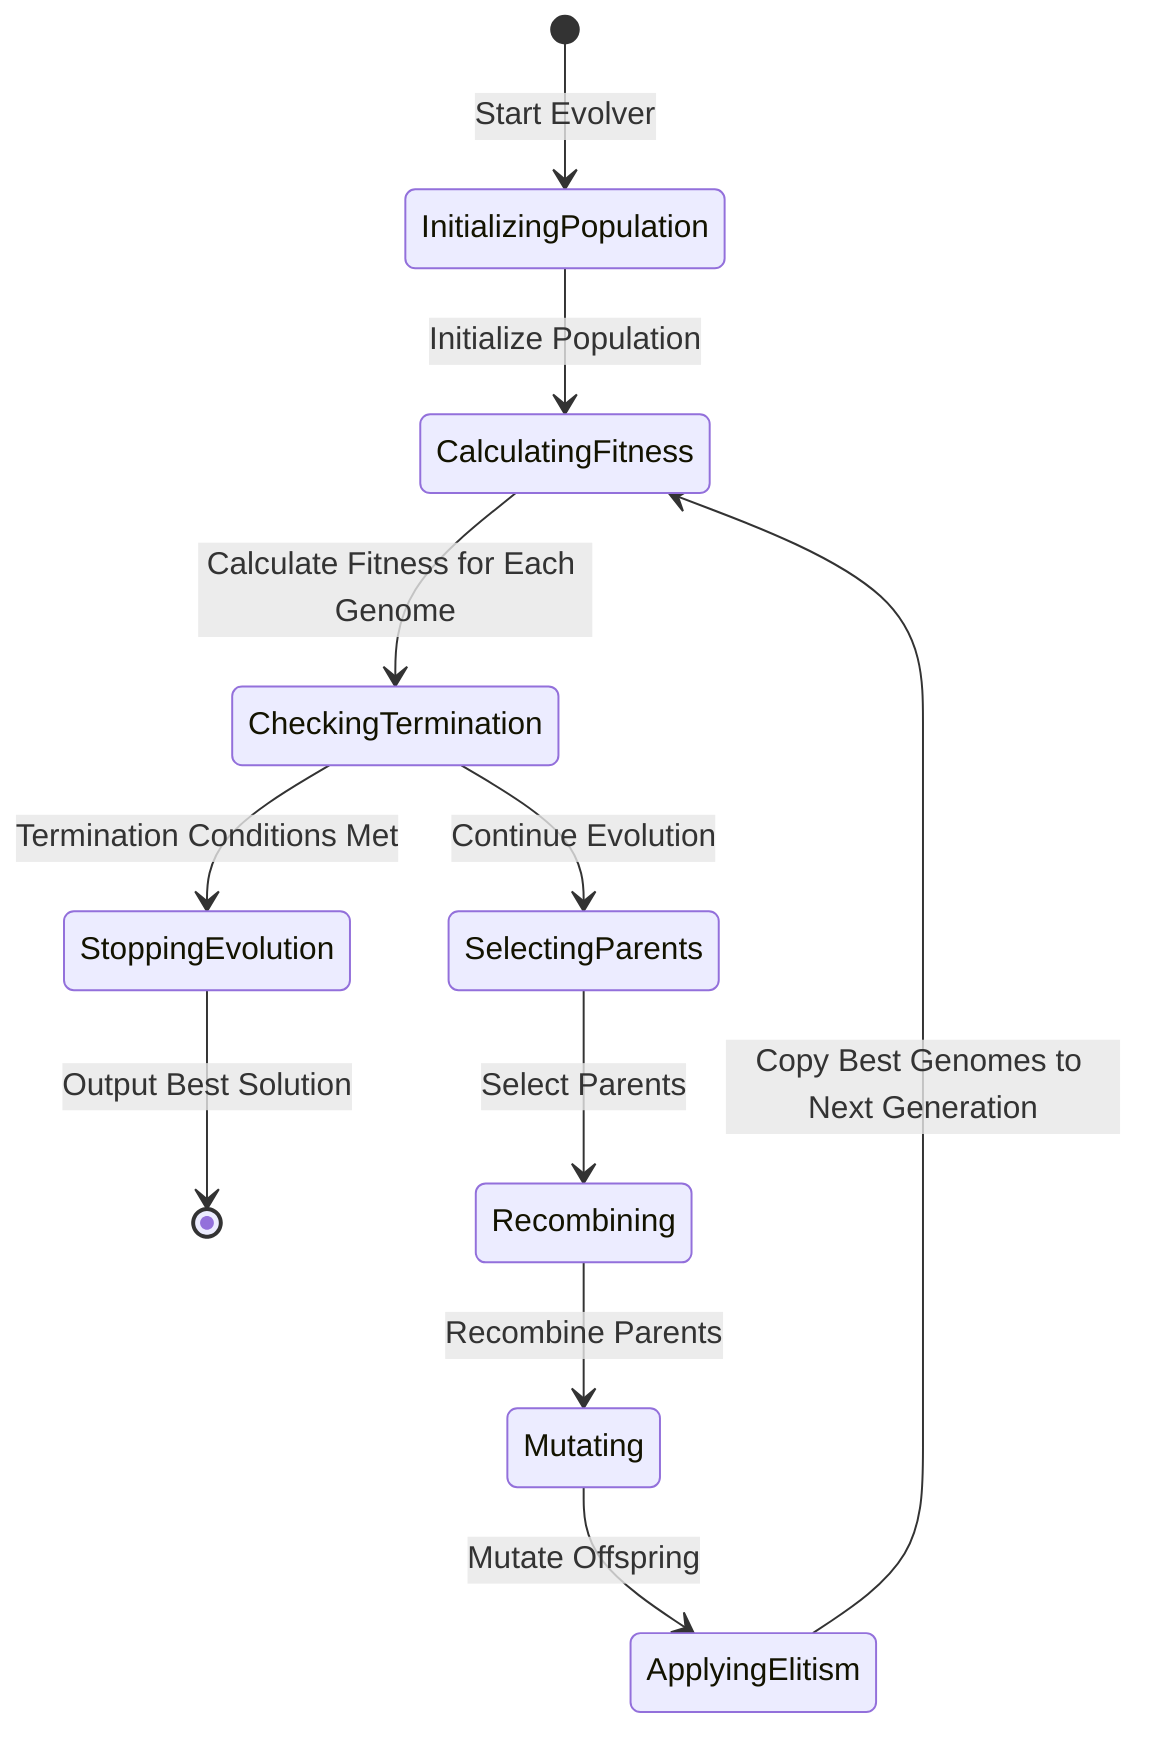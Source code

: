 stateDiagram
    [*] --> InitializingPopulation: Start Evolver
    InitializingPopulation --> CalculatingFitness: Initialize Population
    CalculatingFitness --> CheckingTermination: Calculate Fitness for Each Genome
    CheckingTermination --> StoppingEvolution: Termination Conditions Met
    StoppingEvolution --> [*]: Output Best Solution
    CheckingTermination --> SelectingParents: Continue Evolution
    SelectingParents --> Recombining: Select Parents
    Recombining --> Mutating: Recombine Parents
    Mutating --> ApplyingElitism: Mutate Offspring
    ApplyingElitism --> CalculatingFitness: Copy Best Genomes to Next Generation
